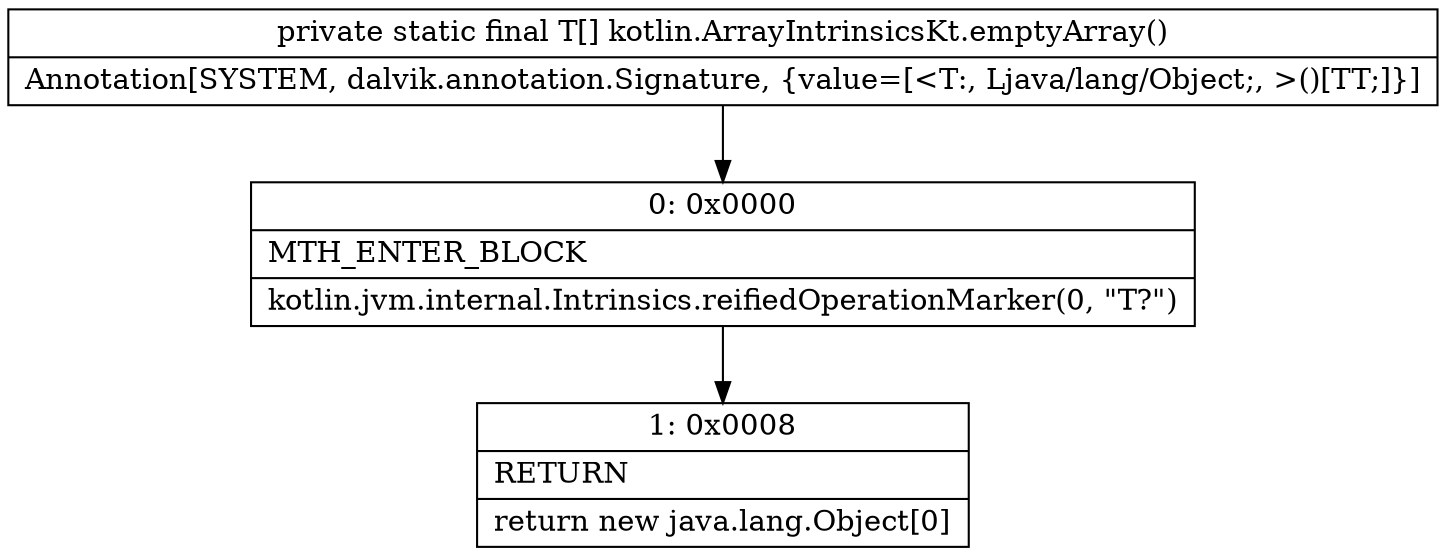 digraph "CFG forkotlin.ArrayIntrinsicsKt.emptyArray()[Ljava\/lang\/Object;" {
Node_0 [shape=record,label="{0\:\ 0x0000|MTH_ENTER_BLOCK\l|kotlin.jvm.internal.Intrinsics.reifiedOperationMarker(0, \"T?\")\l}"];
Node_1 [shape=record,label="{1\:\ 0x0008|RETURN\l|return new java.lang.Object[0]\l}"];
MethodNode[shape=record,label="{private static final T[] kotlin.ArrayIntrinsicsKt.emptyArray()  | Annotation[SYSTEM, dalvik.annotation.Signature, \{value=[\<T:, Ljava\/lang\/Object;, \>()[TT;]\}]\l}"];
MethodNode -> Node_0;
Node_0 -> Node_1;
}

